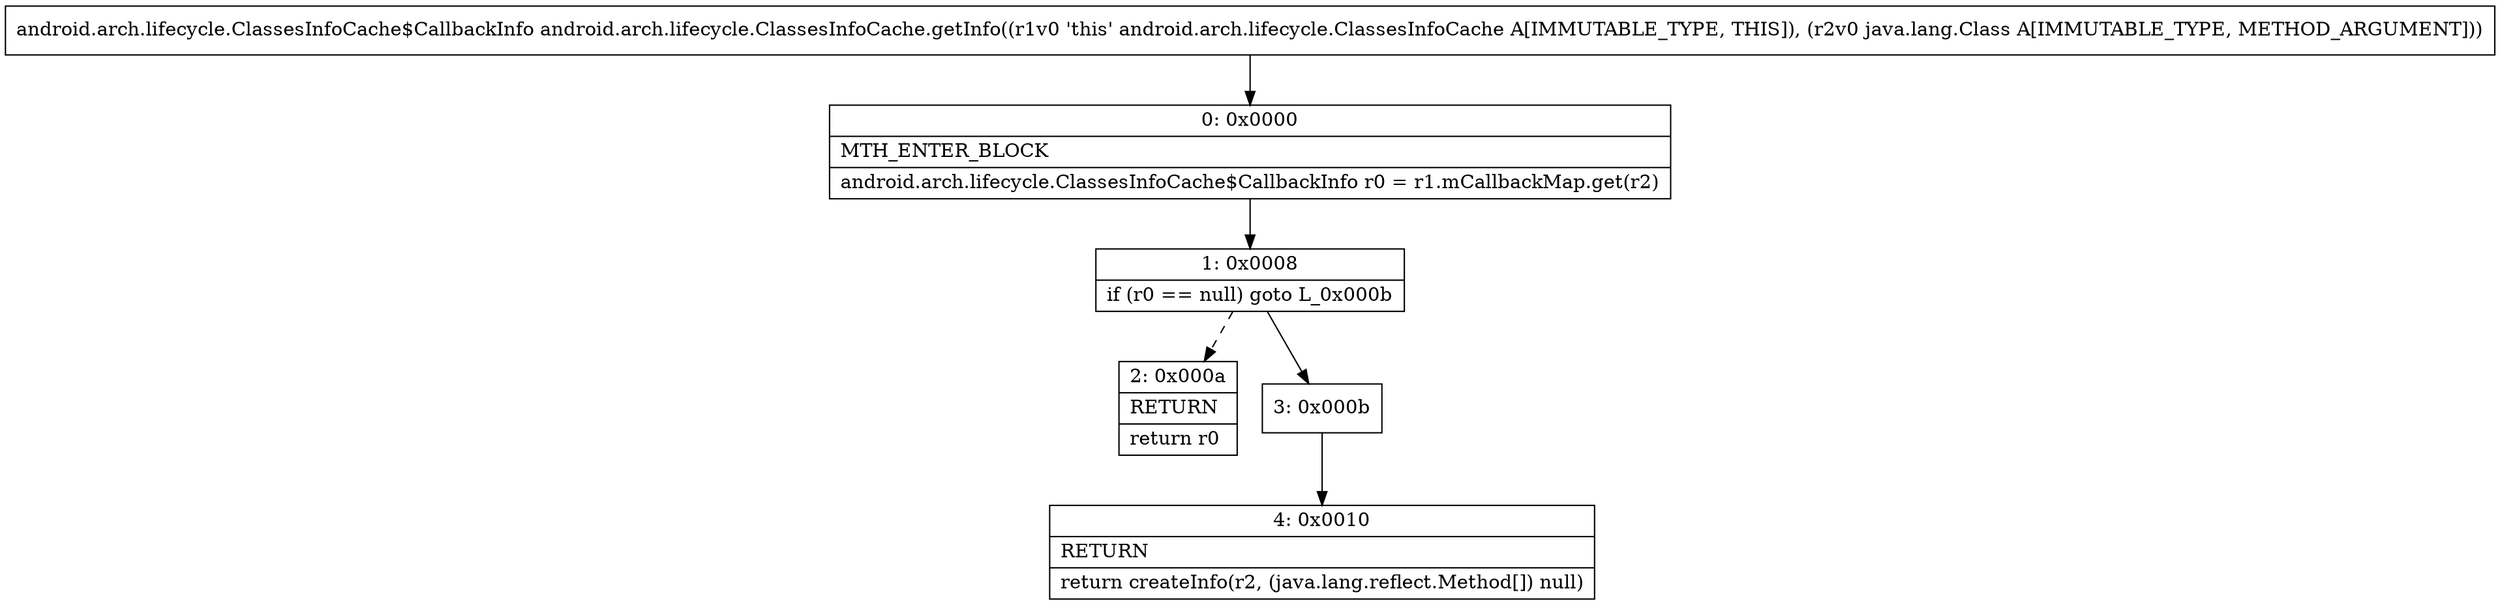 digraph "CFG forandroid.arch.lifecycle.ClassesInfoCache.getInfo(Ljava\/lang\/Class;)Landroid\/arch\/lifecycle\/ClassesInfoCache$CallbackInfo;" {
Node_0 [shape=record,label="{0\:\ 0x0000|MTH_ENTER_BLOCK\l|android.arch.lifecycle.ClassesInfoCache$CallbackInfo r0 = r1.mCallbackMap.get(r2)\l}"];
Node_1 [shape=record,label="{1\:\ 0x0008|if (r0 == null) goto L_0x000b\l}"];
Node_2 [shape=record,label="{2\:\ 0x000a|RETURN\l|return r0\l}"];
Node_3 [shape=record,label="{3\:\ 0x000b}"];
Node_4 [shape=record,label="{4\:\ 0x0010|RETURN\l|return createInfo(r2, (java.lang.reflect.Method[]) null)\l}"];
MethodNode[shape=record,label="{android.arch.lifecycle.ClassesInfoCache$CallbackInfo android.arch.lifecycle.ClassesInfoCache.getInfo((r1v0 'this' android.arch.lifecycle.ClassesInfoCache A[IMMUTABLE_TYPE, THIS]), (r2v0 java.lang.Class A[IMMUTABLE_TYPE, METHOD_ARGUMENT])) }"];
MethodNode -> Node_0;
Node_0 -> Node_1;
Node_1 -> Node_2[style=dashed];
Node_1 -> Node_3;
Node_3 -> Node_4;
}

